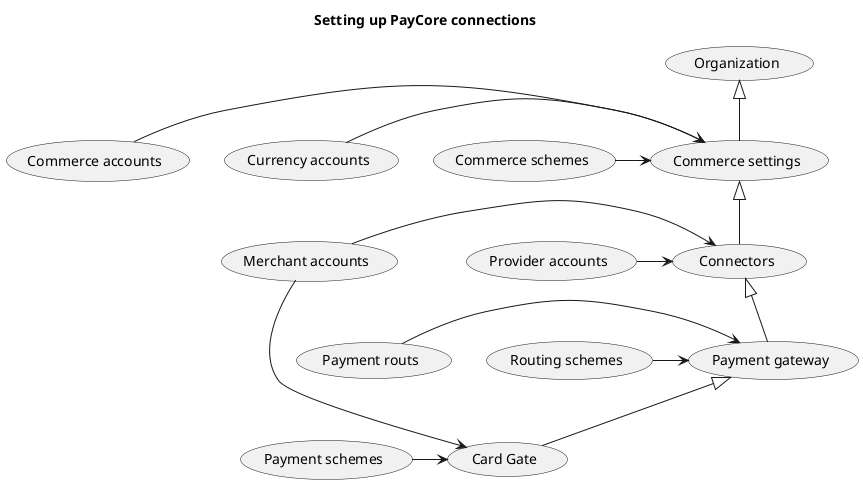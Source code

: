 @startuml libertex-use

title <b>Setting up PayCore connections</b>

usecase Organization
usecase (Commerce settings)
usecase Connectors
usecase (Payment gateway)
usecase (Card Gate)

usecase (Commerce accounts)
usecase (Currency accounts)
usecase (Commerce schemes)

usecase (Provider accounts)
usecase (Merchant accounts)

usecase (Payment routs)
usecase (Routing schemes)

(Commerce settings) -up-|> Organization

Connectors -up-|> (Commerce settings)
(Commerce accounts) -right-> (Commerce settings)
(Currency accounts) -right-> (Commerce settings)
(Commerce schemes) -right-> (Commerce settings)

(Payment gateway) -up-|> Connectors
(Provider accounts) -right-> Connectors
(Merchant accounts) -right-> Connectors

(Card Gate) -up-|> (Payment gateway)
(Payment routs) -right-> (Payment gateway)
(Routing schemes) -right-> (Payment gateway)

(Merchant accounts) -right-> (Card Gate)
(Payment schemes) -right-> (Card Gate)

@enduml